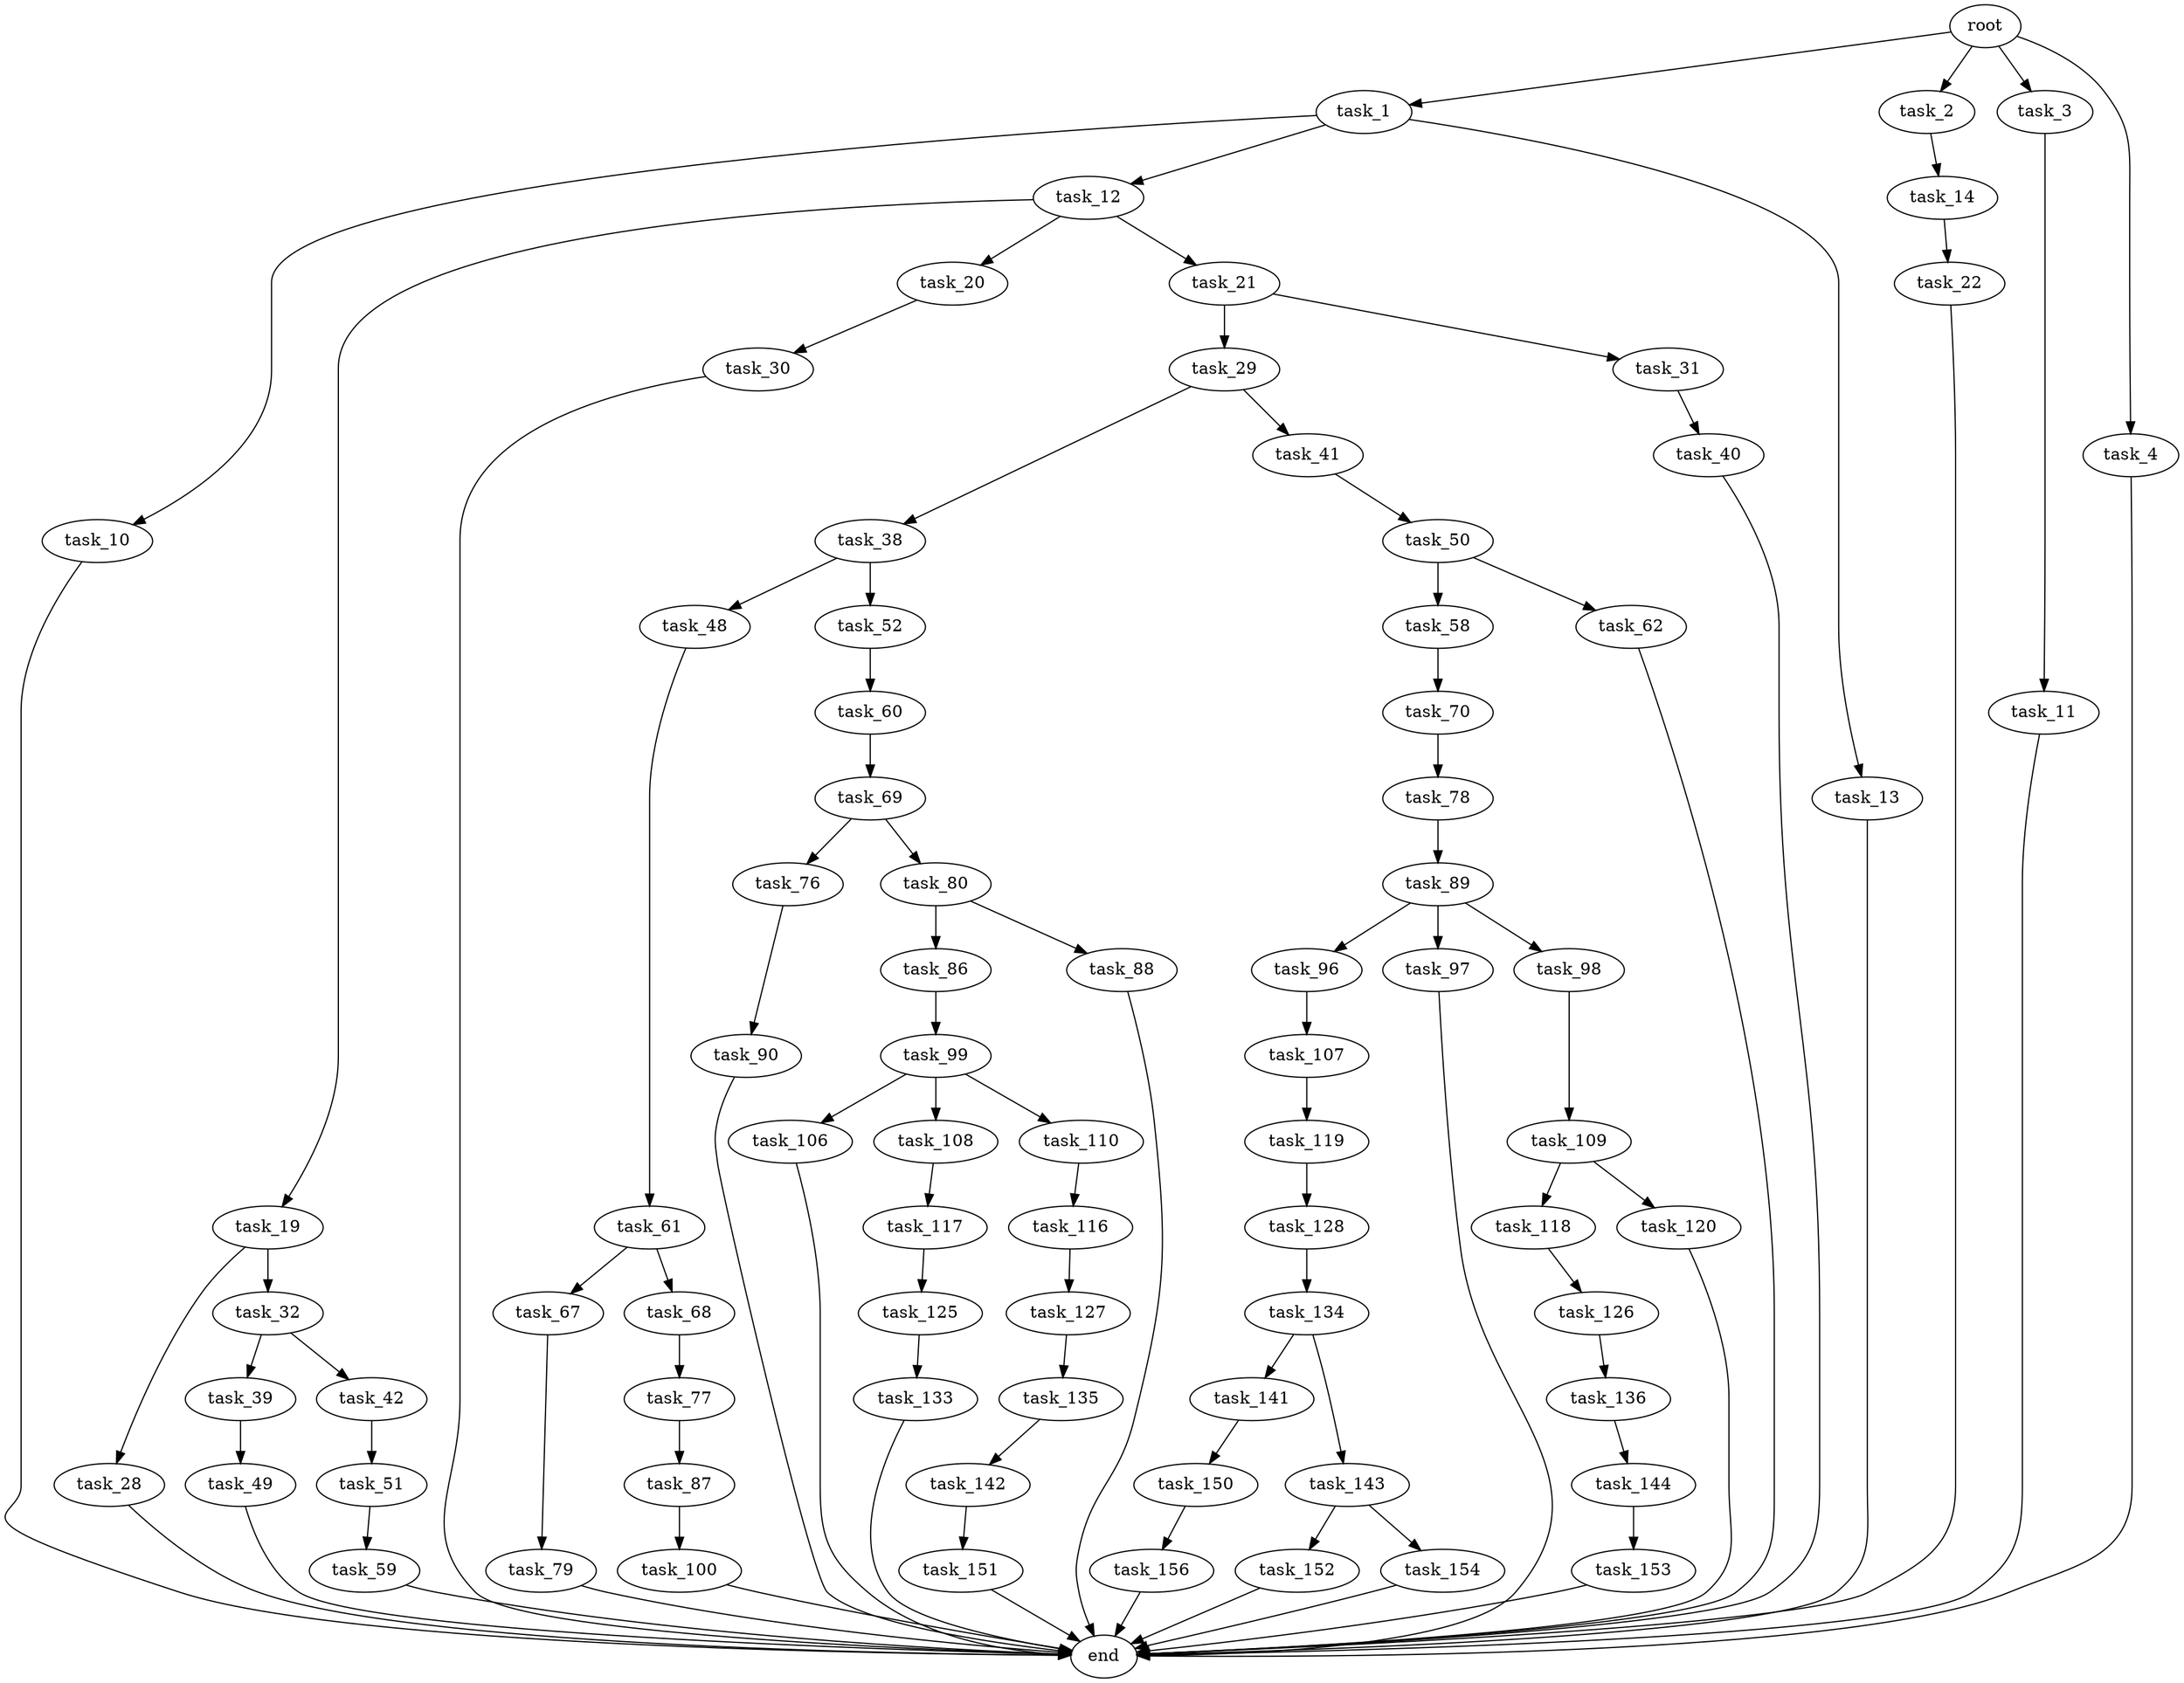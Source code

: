 digraph G {
  root [size="0.000000"];
  task_1 [size="4245285085.000000"];
  task_2 [size="8430885828.000000"];
  task_3 [size="222795296325.000000"];
  task_4 [size="368293445632.000000"];
  task_10 [size="1073741824000.000000"];
  task_11 [size="549755813888.000000"];
  task_12 [size="11613601989.000000"];
  task_13 [size="307789020348.000000"];
  task_14 [size="44827481500.000000"];
  task_19 [size="231928233984.000000"];
  task_20 [size="388772377374.000000"];
  task_21 [size="408199576043.000000"];
  task_22 [size="8589934592.000000"];
  task_28 [size="37931011589.000000"];
  task_29 [size="782757789696.000000"];
  task_30 [size="27543204443.000000"];
  task_31 [size="449818474487.000000"];
  task_32 [size="598026756638.000000"];
  task_38 [size="169209067321.000000"];
  task_39 [size="8589934592.000000"];
  task_40 [size="254077405890.000000"];
  task_41 [size="579453010146.000000"];
  task_42 [size="4668657847.000000"];
  task_48 [size="11709705931.000000"];
  task_49 [size="644175164788.000000"];
  task_50 [size="481353795629.000000"];
  task_51 [size="284108869610.000000"];
  task_52 [size="8589934592.000000"];
  task_58 [size="11950218468.000000"];
  task_59 [size="13426526138.000000"];
  task_60 [size="25133400970.000000"];
  task_61 [size="25686491008.000000"];
  task_62 [size="299841380367.000000"];
  task_67 [size="2328677060.000000"];
  task_68 [size="549755813888.000000"];
  task_69 [size="308510692470.000000"];
  task_70 [size="231928233984.000000"];
  task_76 [size="68719476736.000000"];
  task_77 [size="8589934592.000000"];
  task_78 [size="231928233984.000000"];
  task_79 [size="42453532240.000000"];
  task_80 [size="4560514106.000000"];
  task_86 [size="2018892160.000000"];
  task_87 [size="1073741824000.000000"];
  task_88 [size="8589934592.000000"];
  task_89 [size="25386719251.000000"];
  task_90 [size="33145154548.000000"];
  task_96 [size="101618462723.000000"];
  task_97 [size="1736386531.000000"];
  task_98 [size="368293445632.000000"];
  task_99 [size="368293445632.000000"];
  task_100 [size="148134462903.000000"];
  task_106 [size="43875999280.000000"];
  task_107 [size="231928233984.000000"];
  task_108 [size="1073741824000.000000"];
  task_109 [size="231928233984.000000"];
  task_110 [size="1013790736.000000"];
  task_116 [size="549755813888.000000"];
  task_117 [size="68719476736.000000"];
  task_118 [size="134217728000.000000"];
  task_119 [size="8589934592.000000"];
  task_120 [size="32436425474.000000"];
  task_125 [size="132906048993.000000"];
  task_126 [size="260171635084.000000"];
  task_127 [size="800347464389.000000"];
  task_128 [size="360296840316.000000"];
  task_133 [size="368293445632.000000"];
  task_134 [size="8589934592.000000"];
  task_135 [size="5870614691.000000"];
  task_136 [size="41939529388.000000"];
  task_141 [size="22640452973.000000"];
  task_142 [size="231928233984.000000"];
  task_143 [size="18875744163.000000"];
  task_144 [size="13279133699.000000"];
  task_150 [size="157543177659.000000"];
  task_151 [size="9176733023.000000"];
  task_152 [size="29336895807.000000"];
  task_153 [size="38699435951.000000"];
  task_154 [size="11959934200.000000"];
  task_156 [size="3991041894.000000"];
  end [size="0.000000"];

  root -> task_1 [size="1.000000"];
  root -> task_2 [size="1.000000"];
  root -> task_3 [size="1.000000"];
  root -> task_4 [size="1.000000"];
  task_1 -> task_10 [size="301989888.000000"];
  task_1 -> task_12 [size="301989888.000000"];
  task_1 -> task_13 [size="301989888.000000"];
  task_2 -> task_14 [size="134217728.000000"];
  task_3 -> task_11 [size="209715200.000000"];
  task_4 -> end [size="1.000000"];
  task_10 -> end [size="1.000000"];
  task_11 -> end [size="1.000000"];
  task_12 -> task_19 [size="536870912.000000"];
  task_12 -> task_20 [size="536870912.000000"];
  task_12 -> task_21 [size="536870912.000000"];
  task_13 -> end [size="1.000000"];
  task_14 -> task_22 [size="33554432.000000"];
  task_19 -> task_28 [size="301989888.000000"];
  task_19 -> task_32 [size="301989888.000000"];
  task_20 -> task_30 [size="411041792.000000"];
  task_21 -> task_29 [size="838860800.000000"];
  task_21 -> task_31 [size="838860800.000000"];
  task_22 -> end [size="1.000000"];
  task_28 -> end [size="1.000000"];
  task_29 -> task_38 [size="679477248.000000"];
  task_29 -> task_41 [size="679477248.000000"];
  task_30 -> end [size="1.000000"];
  task_31 -> task_40 [size="536870912.000000"];
  task_32 -> task_39 [size="536870912.000000"];
  task_32 -> task_42 [size="536870912.000000"];
  task_38 -> task_48 [size="134217728.000000"];
  task_38 -> task_52 [size="134217728.000000"];
  task_39 -> task_49 [size="33554432.000000"];
  task_40 -> end [size="1.000000"];
  task_41 -> task_50 [size="536870912.000000"];
  task_42 -> task_51 [size="75497472.000000"];
  task_48 -> task_61 [size="411041792.000000"];
  task_49 -> end [size="1.000000"];
  task_50 -> task_58 [size="536870912.000000"];
  task_50 -> task_62 [size="536870912.000000"];
  task_51 -> task_59 [size="536870912.000000"];
  task_52 -> task_60 [size="33554432.000000"];
  task_58 -> task_70 [size="301989888.000000"];
  task_59 -> end [size="1.000000"];
  task_60 -> task_69 [size="411041792.000000"];
  task_61 -> task_67 [size="679477248.000000"];
  task_61 -> task_68 [size="679477248.000000"];
  task_62 -> end [size="1.000000"];
  task_67 -> task_79 [size="75497472.000000"];
  task_68 -> task_77 [size="536870912.000000"];
  task_69 -> task_76 [size="301989888.000000"];
  task_69 -> task_80 [size="301989888.000000"];
  task_70 -> task_78 [size="301989888.000000"];
  task_76 -> task_90 [size="134217728.000000"];
  task_77 -> task_87 [size="33554432.000000"];
  task_78 -> task_89 [size="301989888.000000"];
  task_79 -> end [size="1.000000"];
  task_80 -> task_86 [size="75497472.000000"];
  task_80 -> task_88 [size="75497472.000000"];
  task_86 -> task_99 [size="33554432.000000"];
  task_87 -> task_100 [size="838860800.000000"];
  task_88 -> end [size="1.000000"];
  task_89 -> task_96 [size="33554432.000000"];
  task_89 -> task_97 [size="33554432.000000"];
  task_89 -> task_98 [size="33554432.000000"];
  task_90 -> end [size="1.000000"];
  task_96 -> task_107 [size="209715200.000000"];
  task_97 -> end [size="1.000000"];
  task_98 -> task_109 [size="411041792.000000"];
  task_99 -> task_106 [size="411041792.000000"];
  task_99 -> task_108 [size="411041792.000000"];
  task_99 -> task_110 [size="411041792.000000"];
  task_100 -> end [size="1.000000"];
  task_106 -> end [size="1.000000"];
  task_107 -> task_119 [size="301989888.000000"];
  task_108 -> task_117 [size="838860800.000000"];
  task_109 -> task_118 [size="301989888.000000"];
  task_109 -> task_120 [size="301989888.000000"];
  task_110 -> task_116 [size="33554432.000000"];
  task_116 -> task_127 [size="536870912.000000"];
  task_117 -> task_125 [size="134217728.000000"];
  task_118 -> task_126 [size="209715200.000000"];
  task_119 -> task_128 [size="33554432.000000"];
  task_120 -> end [size="1.000000"];
  task_125 -> task_133 [size="411041792.000000"];
  task_126 -> task_136 [size="209715200.000000"];
  task_127 -> task_135 [size="838860800.000000"];
  task_128 -> task_134 [size="301989888.000000"];
  task_133 -> end [size="1.000000"];
  task_134 -> task_141 [size="33554432.000000"];
  task_134 -> task_143 [size="33554432.000000"];
  task_135 -> task_142 [size="134217728.000000"];
  task_136 -> task_144 [size="838860800.000000"];
  task_141 -> task_150 [size="536870912.000000"];
  task_142 -> task_151 [size="301989888.000000"];
  task_143 -> task_152 [size="679477248.000000"];
  task_143 -> task_154 [size="679477248.000000"];
  task_144 -> task_153 [size="209715200.000000"];
  task_150 -> task_156 [size="301989888.000000"];
  task_151 -> end [size="1.000000"];
  task_152 -> end [size="1.000000"];
  task_153 -> end [size="1.000000"];
  task_154 -> end [size="1.000000"];
  task_156 -> end [size="1.000000"];
}
